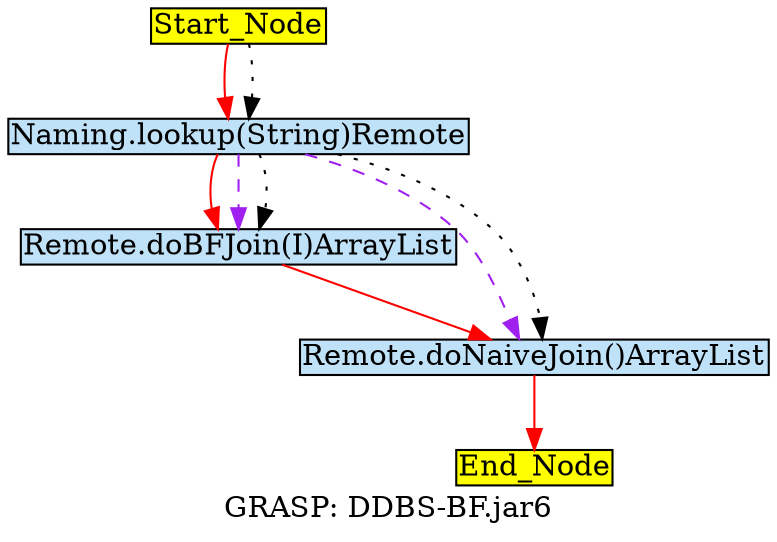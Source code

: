 digraph G {
	graph[label="GRASP: DDBS-BF.jar6"];	node[style=filled,fillcolor ="white",shape=box,margin=0.02,width=0,height=0];
	"Start_Node"[fillcolor ="yellow",style="filled" ];
	"Remote.doBFJoin(I)ArrayList"[fillcolor ="#c0e2f8",style="filled" ];
	"Start_Node"[fillcolor ="yellow",style="filled" ];
	"Naming.lookup(String)Remote"[fillcolor ="#c0e2f8",style="filled" ];
	"End_Node"[fillcolor ="yellow",style="filled" ];
	"Remote.doNaiveJoin()ArrayList"[fillcolor ="#c0e2f8",style="filled" ];
	"Remote.doBFJoin(I)ArrayList" -> "Remote.doNaiveJoin()ArrayList"[color="red",style=solid];
	"Start_Node" -> "Naming.lookup(String)Remote"[color="red",style=solid];
	"Start_Node" -> "Naming.lookup(String)Remote"[color="black",style=dotted];
	"Naming.lookup(String)Remote" -> "Remote.doBFJoin(I)ArrayList"[color="red",style=solid];
	"Naming.lookup(String)Remote" -> "Remote.doBFJoin(I)ArrayList"[color="purple",style=dashed];
	"Naming.lookup(String)Remote" -> "Remote.doBFJoin(I)ArrayList"[color="black",style=dotted];
	"Naming.lookup(String)Remote" -> "Remote.doNaiveJoin()ArrayList"[color="purple",style=dashed];
	"Naming.lookup(String)Remote" -> "Remote.doNaiveJoin()ArrayList"[color="black",style=dotted];
	"Remote.doNaiveJoin()ArrayList" -> "End_Node"[color="red",style=solid];
}
